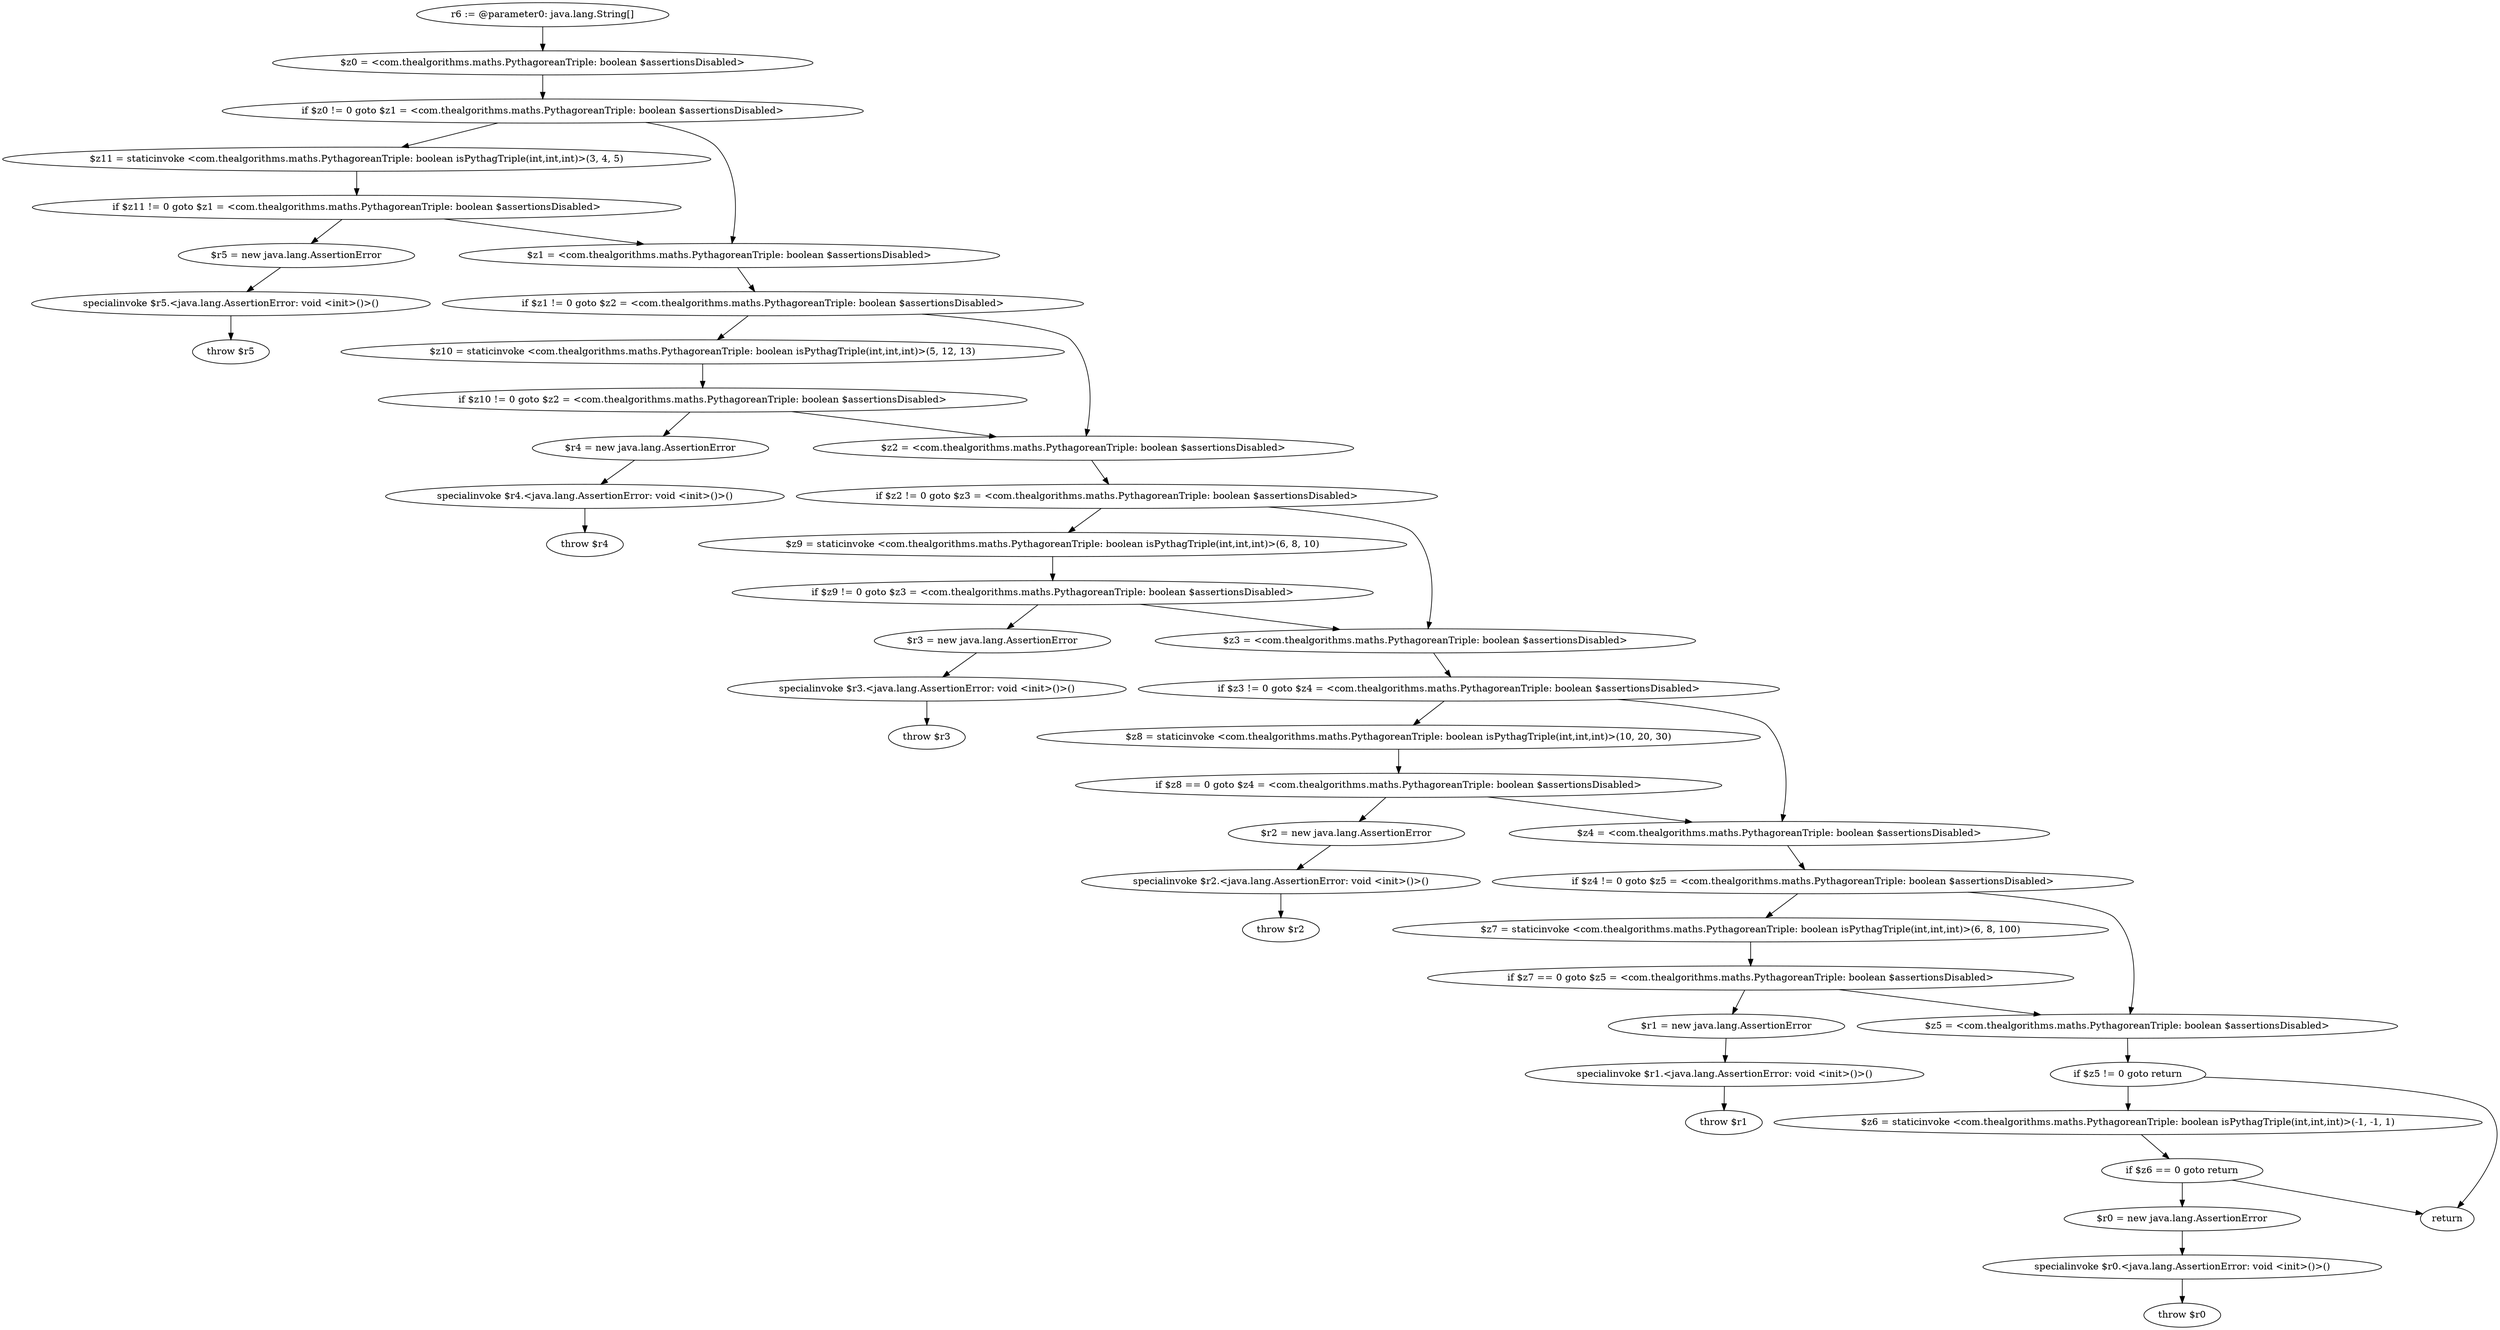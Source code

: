 digraph "unitGraph" {
    "r6 := @parameter0: java.lang.String[]"
    "$z0 = <com.thealgorithms.maths.PythagoreanTriple: boolean $assertionsDisabled>"
    "if $z0 != 0 goto $z1 = <com.thealgorithms.maths.PythagoreanTriple: boolean $assertionsDisabled>"
    "$z11 = staticinvoke <com.thealgorithms.maths.PythagoreanTriple: boolean isPythagTriple(int,int,int)>(3, 4, 5)"
    "if $z11 != 0 goto $z1 = <com.thealgorithms.maths.PythagoreanTriple: boolean $assertionsDisabled>"
    "$r5 = new java.lang.AssertionError"
    "specialinvoke $r5.<java.lang.AssertionError: void <init>()>()"
    "throw $r5"
    "$z1 = <com.thealgorithms.maths.PythagoreanTriple: boolean $assertionsDisabled>"
    "if $z1 != 0 goto $z2 = <com.thealgorithms.maths.PythagoreanTriple: boolean $assertionsDisabled>"
    "$z10 = staticinvoke <com.thealgorithms.maths.PythagoreanTriple: boolean isPythagTriple(int,int,int)>(5, 12, 13)"
    "if $z10 != 0 goto $z2 = <com.thealgorithms.maths.PythagoreanTriple: boolean $assertionsDisabled>"
    "$r4 = new java.lang.AssertionError"
    "specialinvoke $r4.<java.lang.AssertionError: void <init>()>()"
    "throw $r4"
    "$z2 = <com.thealgorithms.maths.PythagoreanTriple: boolean $assertionsDisabled>"
    "if $z2 != 0 goto $z3 = <com.thealgorithms.maths.PythagoreanTriple: boolean $assertionsDisabled>"
    "$z9 = staticinvoke <com.thealgorithms.maths.PythagoreanTriple: boolean isPythagTriple(int,int,int)>(6, 8, 10)"
    "if $z9 != 0 goto $z3 = <com.thealgorithms.maths.PythagoreanTriple: boolean $assertionsDisabled>"
    "$r3 = new java.lang.AssertionError"
    "specialinvoke $r3.<java.lang.AssertionError: void <init>()>()"
    "throw $r3"
    "$z3 = <com.thealgorithms.maths.PythagoreanTriple: boolean $assertionsDisabled>"
    "if $z3 != 0 goto $z4 = <com.thealgorithms.maths.PythagoreanTriple: boolean $assertionsDisabled>"
    "$z8 = staticinvoke <com.thealgorithms.maths.PythagoreanTriple: boolean isPythagTriple(int,int,int)>(10, 20, 30)"
    "if $z8 == 0 goto $z4 = <com.thealgorithms.maths.PythagoreanTriple: boolean $assertionsDisabled>"
    "$r2 = new java.lang.AssertionError"
    "specialinvoke $r2.<java.lang.AssertionError: void <init>()>()"
    "throw $r2"
    "$z4 = <com.thealgorithms.maths.PythagoreanTriple: boolean $assertionsDisabled>"
    "if $z4 != 0 goto $z5 = <com.thealgorithms.maths.PythagoreanTriple: boolean $assertionsDisabled>"
    "$z7 = staticinvoke <com.thealgorithms.maths.PythagoreanTriple: boolean isPythagTriple(int,int,int)>(6, 8, 100)"
    "if $z7 == 0 goto $z5 = <com.thealgorithms.maths.PythagoreanTriple: boolean $assertionsDisabled>"
    "$r1 = new java.lang.AssertionError"
    "specialinvoke $r1.<java.lang.AssertionError: void <init>()>()"
    "throw $r1"
    "$z5 = <com.thealgorithms.maths.PythagoreanTriple: boolean $assertionsDisabled>"
    "if $z5 != 0 goto return"
    "$z6 = staticinvoke <com.thealgorithms.maths.PythagoreanTriple: boolean isPythagTriple(int,int,int)>(-1, -1, 1)"
    "if $z6 == 0 goto return"
    "$r0 = new java.lang.AssertionError"
    "specialinvoke $r0.<java.lang.AssertionError: void <init>()>()"
    "throw $r0"
    "return"
    "r6 := @parameter0: java.lang.String[]"->"$z0 = <com.thealgorithms.maths.PythagoreanTriple: boolean $assertionsDisabled>";
    "$z0 = <com.thealgorithms.maths.PythagoreanTriple: boolean $assertionsDisabled>"->"if $z0 != 0 goto $z1 = <com.thealgorithms.maths.PythagoreanTriple: boolean $assertionsDisabled>";
    "if $z0 != 0 goto $z1 = <com.thealgorithms.maths.PythagoreanTriple: boolean $assertionsDisabled>"->"$z11 = staticinvoke <com.thealgorithms.maths.PythagoreanTriple: boolean isPythagTriple(int,int,int)>(3, 4, 5)";
    "if $z0 != 0 goto $z1 = <com.thealgorithms.maths.PythagoreanTriple: boolean $assertionsDisabled>"->"$z1 = <com.thealgorithms.maths.PythagoreanTriple: boolean $assertionsDisabled>";
    "$z11 = staticinvoke <com.thealgorithms.maths.PythagoreanTriple: boolean isPythagTriple(int,int,int)>(3, 4, 5)"->"if $z11 != 0 goto $z1 = <com.thealgorithms.maths.PythagoreanTriple: boolean $assertionsDisabled>";
    "if $z11 != 0 goto $z1 = <com.thealgorithms.maths.PythagoreanTriple: boolean $assertionsDisabled>"->"$r5 = new java.lang.AssertionError";
    "if $z11 != 0 goto $z1 = <com.thealgorithms.maths.PythagoreanTriple: boolean $assertionsDisabled>"->"$z1 = <com.thealgorithms.maths.PythagoreanTriple: boolean $assertionsDisabled>";
    "$r5 = new java.lang.AssertionError"->"specialinvoke $r5.<java.lang.AssertionError: void <init>()>()";
    "specialinvoke $r5.<java.lang.AssertionError: void <init>()>()"->"throw $r5";
    "$z1 = <com.thealgorithms.maths.PythagoreanTriple: boolean $assertionsDisabled>"->"if $z1 != 0 goto $z2 = <com.thealgorithms.maths.PythagoreanTriple: boolean $assertionsDisabled>";
    "if $z1 != 0 goto $z2 = <com.thealgorithms.maths.PythagoreanTriple: boolean $assertionsDisabled>"->"$z10 = staticinvoke <com.thealgorithms.maths.PythagoreanTriple: boolean isPythagTriple(int,int,int)>(5, 12, 13)";
    "if $z1 != 0 goto $z2 = <com.thealgorithms.maths.PythagoreanTriple: boolean $assertionsDisabled>"->"$z2 = <com.thealgorithms.maths.PythagoreanTriple: boolean $assertionsDisabled>";
    "$z10 = staticinvoke <com.thealgorithms.maths.PythagoreanTriple: boolean isPythagTriple(int,int,int)>(5, 12, 13)"->"if $z10 != 0 goto $z2 = <com.thealgorithms.maths.PythagoreanTriple: boolean $assertionsDisabled>";
    "if $z10 != 0 goto $z2 = <com.thealgorithms.maths.PythagoreanTriple: boolean $assertionsDisabled>"->"$r4 = new java.lang.AssertionError";
    "if $z10 != 0 goto $z2 = <com.thealgorithms.maths.PythagoreanTriple: boolean $assertionsDisabled>"->"$z2 = <com.thealgorithms.maths.PythagoreanTriple: boolean $assertionsDisabled>";
    "$r4 = new java.lang.AssertionError"->"specialinvoke $r4.<java.lang.AssertionError: void <init>()>()";
    "specialinvoke $r4.<java.lang.AssertionError: void <init>()>()"->"throw $r4";
    "$z2 = <com.thealgorithms.maths.PythagoreanTriple: boolean $assertionsDisabled>"->"if $z2 != 0 goto $z3 = <com.thealgorithms.maths.PythagoreanTriple: boolean $assertionsDisabled>";
    "if $z2 != 0 goto $z3 = <com.thealgorithms.maths.PythagoreanTriple: boolean $assertionsDisabled>"->"$z9 = staticinvoke <com.thealgorithms.maths.PythagoreanTriple: boolean isPythagTriple(int,int,int)>(6, 8, 10)";
    "if $z2 != 0 goto $z3 = <com.thealgorithms.maths.PythagoreanTriple: boolean $assertionsDisabled>"->"$z3 = <com.thealgorithms.maths.PythagoreanTriple: boolean $assertionsDisabled>";
    "$z9 = staticinvoke <com.thealgorithms.maths.PythagoreanTriple: boolean isPythagTriple(int,int,int)>(6, 8, 10)"->"if $z9 != 0 goto $z3 = <com.thealgorithms.maths.PythagoreanTriple: boolean $assertionsDisabled>";
    "if $z9 != 0 goto $z3 = <com.thealgorithms.maths.PythagoreanTriple: boolean $assertionsDisabled>"->"$r3 = new java.lang.AssertionError";
    "if $z9 != 0 goto $z3 = <com.thealgorithms.maths.PythagoreanTriple: boolean $assertionsDisabled>"->"$z3 = <com.thealgorithms.maths.PythagoreanTriple: boolean $assertionsDisabled>";
    "$r3 = new java.lang.AssertionError"->"specialinvoke $r3.<java.lang.AssertionError: void <init>()>()";
    "specialinvoke $r3.<java.lang.AssertionError: void <init>()>()"->"throw $r3";
    "$z3 = <com.thealgorithms.maths.PythagoreanTriple: boolean $assertionsDisabled>"->"if $z3 != 0 goto $z4 = <com.thealgorithms.maths.PythagoreanTriple: boolean $assertionsDisabled>";
    "if $z3 != 0 goto $z4 = <com.thealgorithms.maths.PythagoreanTriple: boolean $assertionsDisabled>"->"$z8 = staticinvoke <com.thealgorithms.maths.PythagoreanTriple: boolean isPythagTriple(int,int,int)>(10, 20, 30)";
    "if $z3 != 0 goto $z4 = <com.thealgorithms.maths.PythagoreanTriple: boolean $assertionsDisabled>"->"$z4 = <com.thealgorithms.maths.PythagoreanTriple: boolean $assertionsDisabled>";
    "$z8 = staticinvoke <com.thealgorithms.maths.PythagoreanTriple: boolean isPythagTriple(int,int,int)>(10, 20, 30)"->"if $z8 == 0 goto $z4 = <com.thealgorithms.maths.PythagoreanTriple: boolean $assertionsDisabled>";
    "if $z8 == 0 goto $z4 = <com.thealgorithms.maths.PythagoreanTriple: boolean $assertionsDisabled>"->"$r2 = new java.lang.AssertionError";
    "if $z8 == 0 goto $z4 = <com.thealgorithms.maths.PythagoreanTriple: boolean $assertionsDisabled>"->"$z4 = <com.thealgorithms.maths.PythagoreanTriple: boolean $assertionsDisabled>";
    "$r2 = new java.lang.AssertionError"->"specialinvoke $r2.<java.lang.AssertionError: void <init>()>()";
    "specialinvoke $r2.<java.lang.AssertionError: void <init>()>()"->"throw $r2";
    "$z4 = <com.thealgorithms.maths.PythagoreanTriple: boolean $assertionsDisabled>"->"if $z4 != 0 goto $z5 = <com.thealgorithms.maths.PythagoreanTriple: boolean $assertionsDisabled>";
    "if $z4 != 0 goto $z5 = <com.thealgorithms.maths.PythagoreanTriple: boolean $assertionsDisabled>"->"$z7 = staticinvoke <com.thealgorithms.maths.PythagoreanTriple: boolean isPythagTriple(int,int,int)>(6, 8, 100)";
    "if $z4 != 0 goto $z5 = <com.thealgorithms.maths.PythagoreanTriple: boolean $assertionsDisabled>"->"$z5 = <com.thealgorithms.maths.PythagoreanTriple: boolean $assertionsDisabled>";
    "$z7 = staticinvoke <com.thealgorithms.maths.PythagoreanTriple: boolean isPythagTriple(int,int,int)>(6, 8, 100)"->"if $z7 == 0 goto $z5 = <com.thealgorithms.maths.PythagoreanTriple: boolean $assertionsDisabled>";
    "if $z7 == 0 goto $z5 = <com.thealgorithms.maths.PythagoreanTriple: boolean $assertionsDisabled>"->"$r1 = new java.lang.AssertionError";
    "if $z7 == 0 goto $z5 = <com.thealgorithms.maths.PythagoreanTriple: boolean $assertionsDisabled>"->"$z5 = <com.thealgorithms.maths.PythagoreanTriple: boolean $assertionsDisabled>";
    "$r1 = new java.lang.AssertionError"->"specialinvoke $r1.<java.lang.AssertionError: void <init>()>()";
    "specialinvoke $r1.<java.lang.AssertionError: void <init>()>()"->"throw $r1";
    "$z5 = <com.thealgorithms.maths.PythagoreanTriple: boolean $assertionsDisabled>"->"if $z5 != 0 goto return";
    "if $z5 != 0 goto return"->"$z6 = staticinvoke <com.thealgorithms.maths.PythagoreanTriple: boolean isPythagTriple(int,int,int)>(-1, -1, 1)";
    "if $z5 != 0 goto return"->"return";
    "$z6 = staticinvoke <com.thealgorithms.maths.PythagoreanTriple: boolean isPythagTriple(int,int,int)>(-1, -1, 1)"->"if $z6 == 0 goto return";
    "if $z6 == 0 goto return"->"$r0 = new java.lang.AssertionError";
    "if $z6 == 0 goto return"->"return";
    "$r0 = new java.lang.AssertionError"->"specialinvoke $r0.<java.lang.AssertionError: void <init>()>()";
    "specialinvoke $r0.<java.lang.AssertionError: void <init>()>()"->"throw $r0";
}
